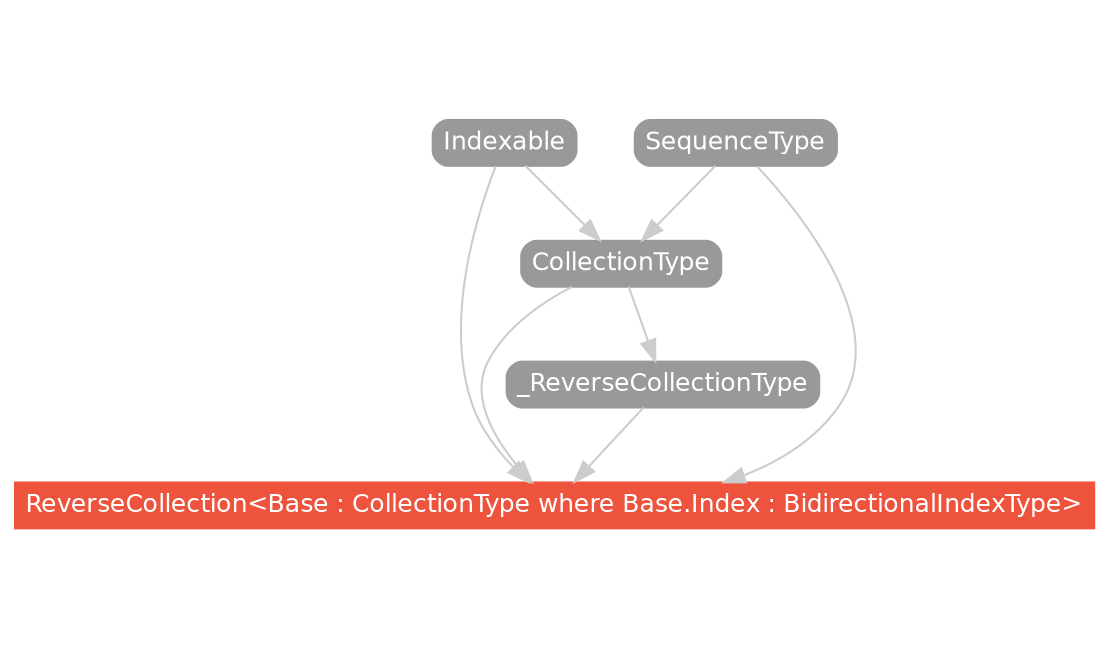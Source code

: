 strict digraph "ReverseCollection<Base : CollectionType where Base.Index : BidirectionalIndexType> - Type Hierarchy - SwiftDoc.org" {
    pad="0.1,0.8"
    node [shape=box, style="filled,rounded", color="#999999", fillcolor="#999999", fontcolor=white, fontname=Helvetica, fontnames="Helvetica,sansserif", fontsize=12, margin="0.07,0.05", height="0.3"]
    edge [color="#cccccc"]
    "CollectionType" [URL="/protocol/CollectionType/"]
    "Indexable" [URL="/protocol/Indexable/"]
    "ReverseCollection<Base : CollectionType where Base.Index : BidirectionalIndexType>" [URL="/type/ReverseCollection/", style="filled", fillcolor="#ee543d", color="#ee543d"]
    "SequenceType" [URL="/protocol/SequenceType/"]
    "_ReverseCollectionType" [URL="/protocol/_ReverseCollectionType/"]    "CollectionType" -> "ReverseCollection<Base : CollectionType where Base.Index : BidirectionalIndexType>"
    "Indexable" -> "ReverseCollection<Base : CollectionType where Base.Index : BidirectionalIndexType>"
    "_ReverseCollectionType" -> "ReverseCollection<Base : CollectionType where Base.Index : BidirectionalIndexType>"
    "SequenceType" -> "ReverseCollection<Base : CollectionType where Base.Index : BidirectionalIndexType>"
    "Indexable" -> "CollectionType"
    "SequenceType" -> "CollectionType"
    "CollectionType" -> "_ReverseCollectionType"
    "Indexable" -> "CollectionType"
    "SequenceType" -> "CollectionType"
    subgraph Types {
        rank = max; "ReverseCollection<Base : CollectionType where Base.Index : BidirectionalIndexType>";
    }
}